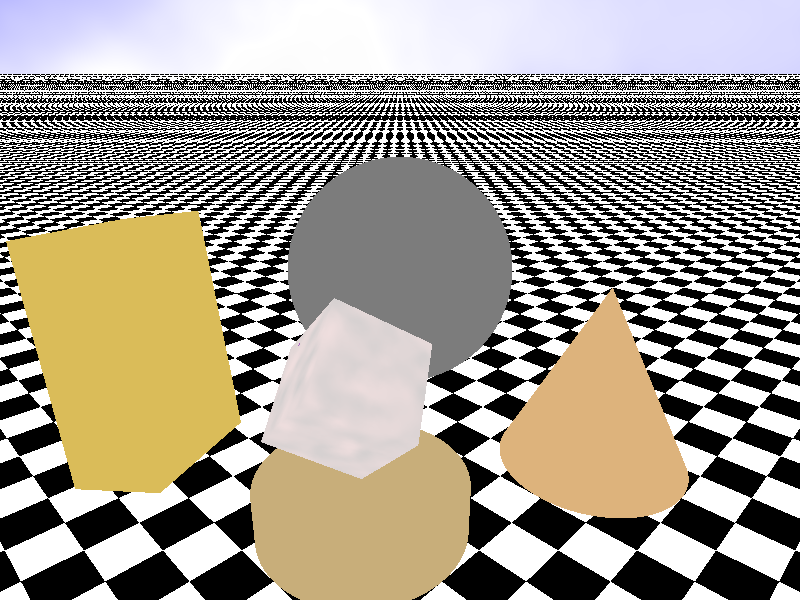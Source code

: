 //==========================================================

// 3D-Baukasten Version 1.3 (c) 2002 H.Kleber 

// POV 2 Datei Datum: 17.02.2002 Zeit: 21:19:05

//==========================================================

#include "colors.inc"
#include "textures.inc"
#include "shapes.inc"


// Standardeinstellungen: 

sky_sphere { pigment { Bright_Blue_Sky}}

camera {location <15,8,-15> look_at <0,0,0>}

light_source {<5,10,-20> color White}


plane {<0,1,0> 0 pigment {checker color White color Black} finish {ambient 0.3}}

// Objekt: 1 Kugel          

sphere{ < 0 , 0 , 0 > , 1 scale < 3 , 3 , 3 > rotate < 0 , 0 , 0 > translate < 4 , 3 ,-4 > 
texture {Polished_Chrome}}// Objekt: 2 Kegel          

cone{ < 0 , 0 , 0 > , 1 , < 0 , 1 , 0 > ,0scale < 2 , 4 , 2 > rotate < 0 , 0 , 0 > translate < 10 , 0 ,-4 > 
texture {Copper_Metal}}// Objekt: 3 Disc           

disc{ < 0 , 0 , 0 > , <0,1,0>, 1 , .3333 scale < 3 , 1 , 3 > rotate < 0 , 0 , 0 > translate < 8 , 9.999 ,-9 > 
texture {Gold_Metal}}// Objekt: 4 Zylinder       

cylinder{ < 0 , 0 , 0 > , < 0 , 1 , 0 > , 1 scale < 2 , 1 , 2 > rotate < 0 , 0 , 0 > translate < 8 , 0 ,-9 > 
texture {Polished_Brass}}// Objekt: 5 W�rfel         

box{ < 0 , 0 , 0 > , < 1 , 1 ,-1 > scale < 2 , 2 , 2 > rotate < 45 , 0 , 45 > translate < 8 , 1 ,-9 > 
texture {PinkAlabaster}}// Objekt: 6 Quader         

box{ < 0 , 0 , 0 > , < 1 , 1 ,-1 > scale < 2 , 5 , 3 > rotate < 0 ,-30 , 10 > translate < 2 , 0 ,-10 > 
texture {NBbeerbottle}}
